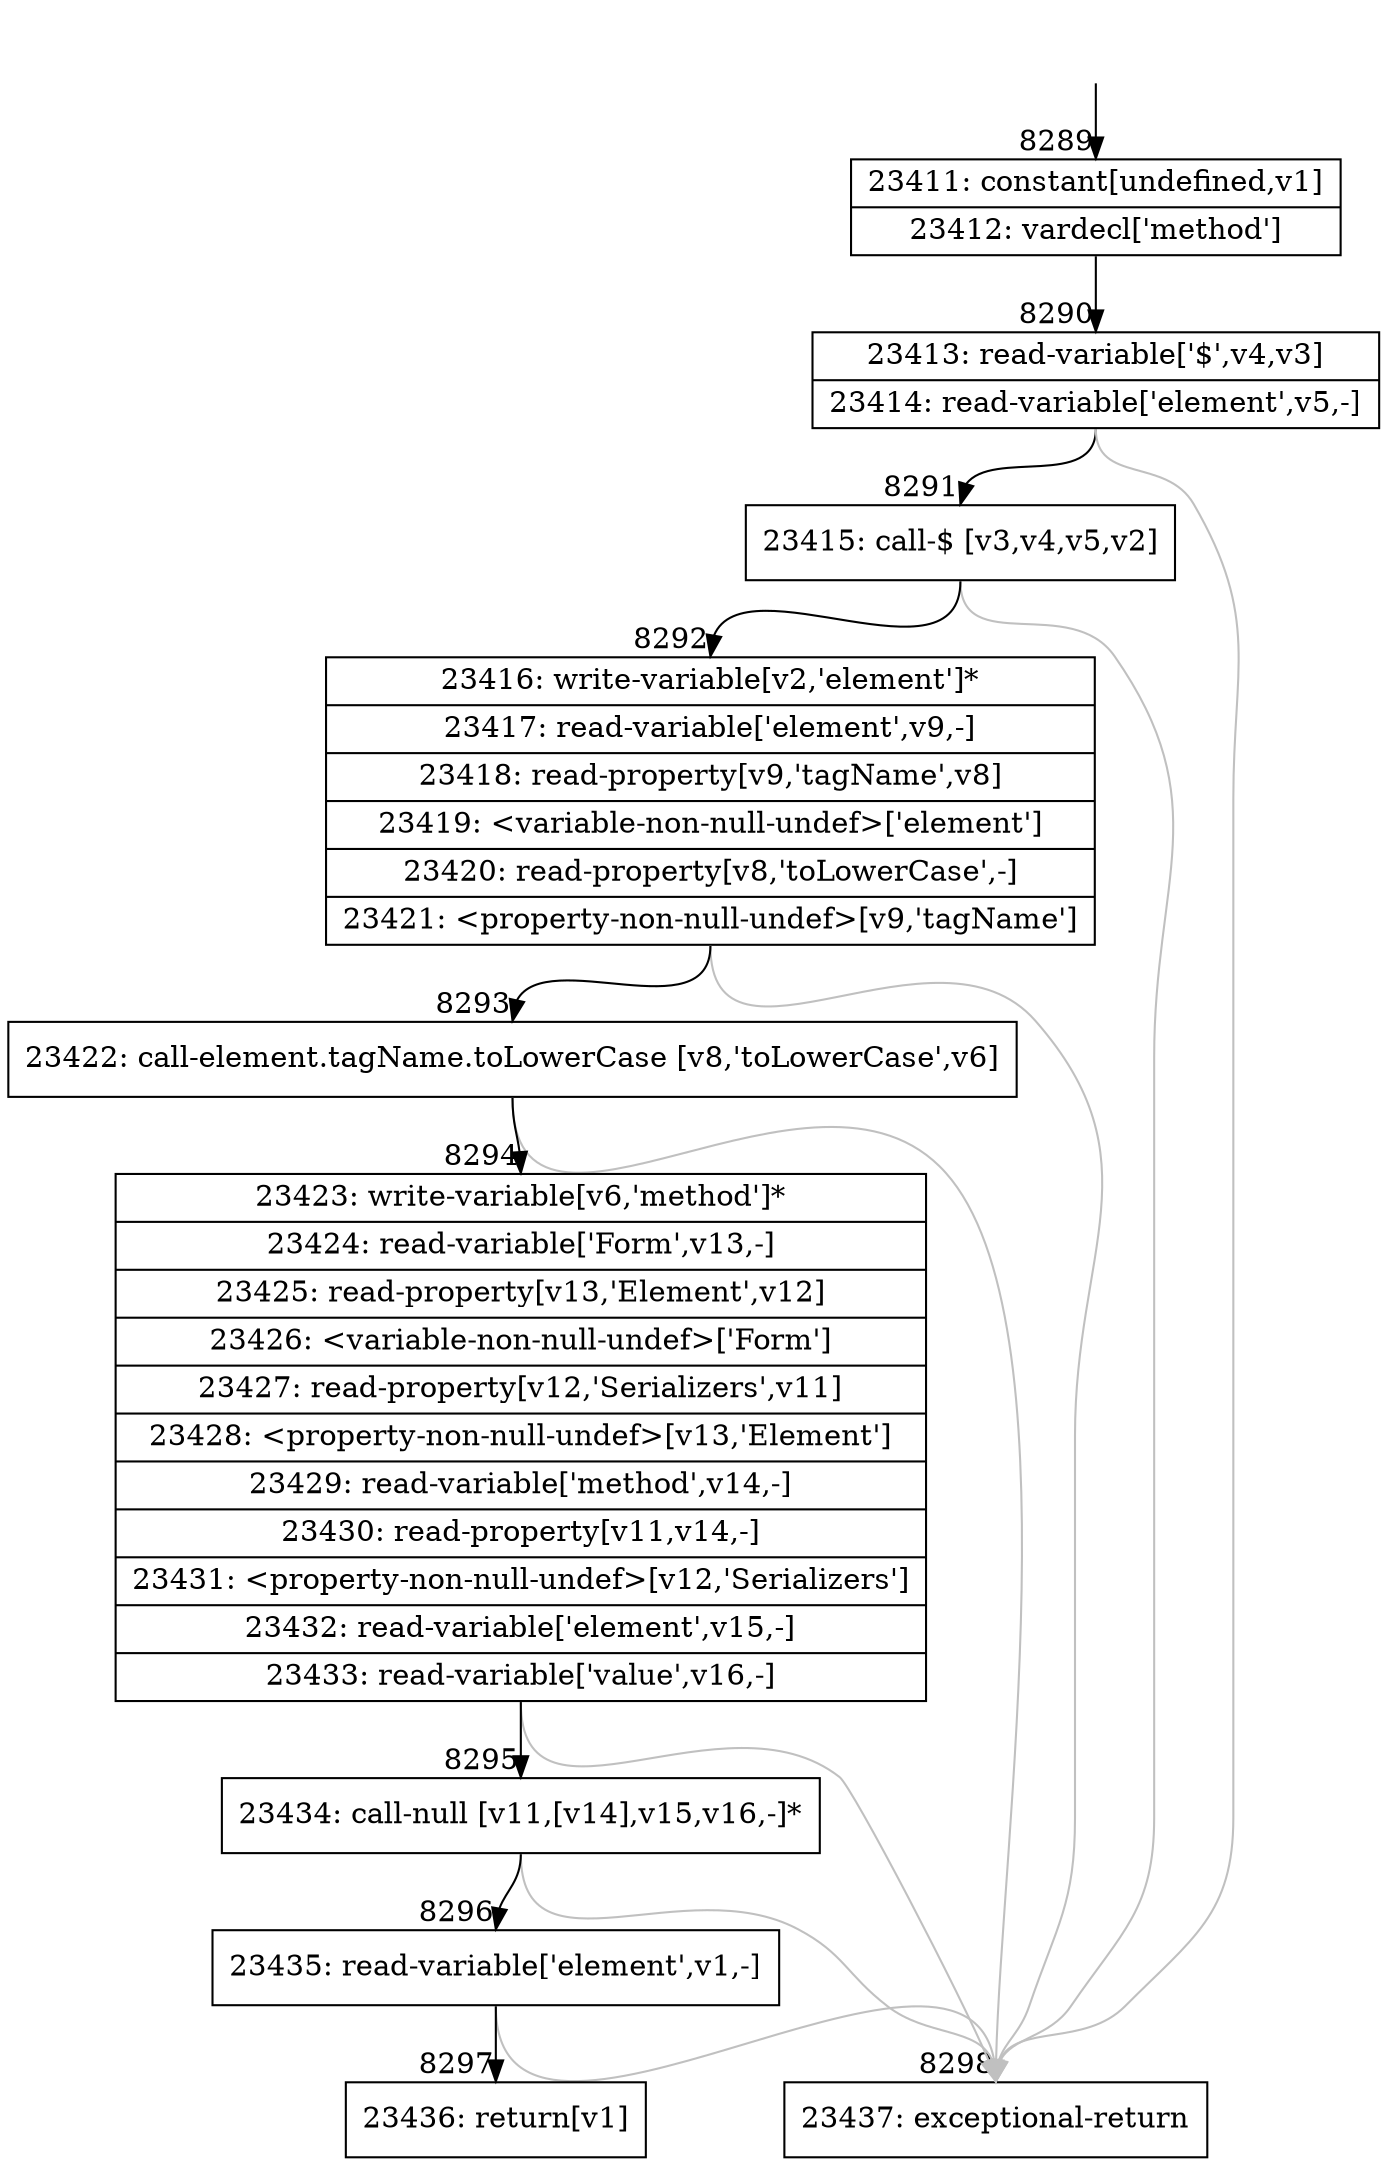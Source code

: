 digraph {
rankdir="TD"
BB_entry613[shape=none,label=""];
BB_entry613 -> BB8289 [tailport=s, headport=n, headlabel="    8289"]
BB8289 [shape=record label="{23411: constant[undefined,v1]|23412: vardecl['method']}" ] 
BB8289 -> BB8290 [tailport=s, headport=n, headlabel="      8290"]
BB8290 [shape=record label="{23413: read-variable['$',v4,v3]|23414: read-variable['element',v5,-]}" ] 
BB8290 -> BB8291 [tailport=s, headport=n, headlabel="      8291"]
BB8290 -> BB8298 [tailport=s, headport=n, color=gray, headlabel="      8298"]
BB8291 [shape=record label="{23415: call-$ [v3,v4,v5,v2]}" ] 
BB8291 -> BB8292 [tailport=s, headport=n, headlabel="      8292"]
BB8291 -> BB8298 [tailport=s, headport=n, color=gray]
BB8292 [shape=record label="{23416: write-variable[v2,'element']*|23417: read-variable['element',v9,-]|23418: read-property[v9,'tagName',v8]|23419: \<variable-non-null-undef\>['element']|23420: read-property[v8,'toLowerCase',-]|23421: \<property-non-null-undef\>[v9,'tagName']}" ] 
BB8292 -> BB8293 [tailport=s, headport=n, headlabel="      8293"]
BB8292 -> BB8298 [tailport=s, headport=n, color=gray]
BB8293 [shape=record label="{23422: call-element.tagName.toLowerCase [v8,'toLowerCase',v6]}" ] 
BB8293 -> BB8294 [tailport=s, headport=n, headlabel="      8294"]
BB8293 -> BB8298 [tailport=s, headport=n, color=gray]
BB8294 [shape=record label="{23423: write-variable[v6,'method']*|23424: read-variable['Form',v13,-]|23425: read-property[v13,'Element',v12]|23426: \<variable-non-null-undef\>['Form']|23427: read-property[v12,'Serializers',v11]|23428: \<property-non-null-undef\>[v13,'Element']|23429: read-variable['method',v14,-]|23430: read-property[v11,v14,-]|23431: \<property-non-null-undef\>[v12,'Serializers']|23432: read-variable['element',v15,-]|23433: read-variable['value',v16,-]}" ] 
BB8294 -> BB8295 [tailport=s, headport=n, headlabel="      8295"]
BB8294 -> BB8298 [tailport=s, headport=n, color=gray]
BB8295 [shape=record label="{23434: call-null [v11,[v14],v15,v16,-]*}" ] 
BB8295 -> BB8296 [tailport=s, headport=n, headlabel="      8296"]
BB8295 -> BB8298 [tailport=s, headport=n, color=gray]
BB8296 [shape=record label="{23435: read-variable['element',v1,-]}" ] 
BB8296 -> BB8297 [tailport=s, headport=n, headlabel="      8297"]
BB8296 -> BB8298 [tailport=s, headport=n, color=gray]
BB8297 [shape=record label="{23436: return[v1]}" ] 
BB8298 [shape=record label="{23437: exceptional-return}" ] 
//#$~ 6424
}
